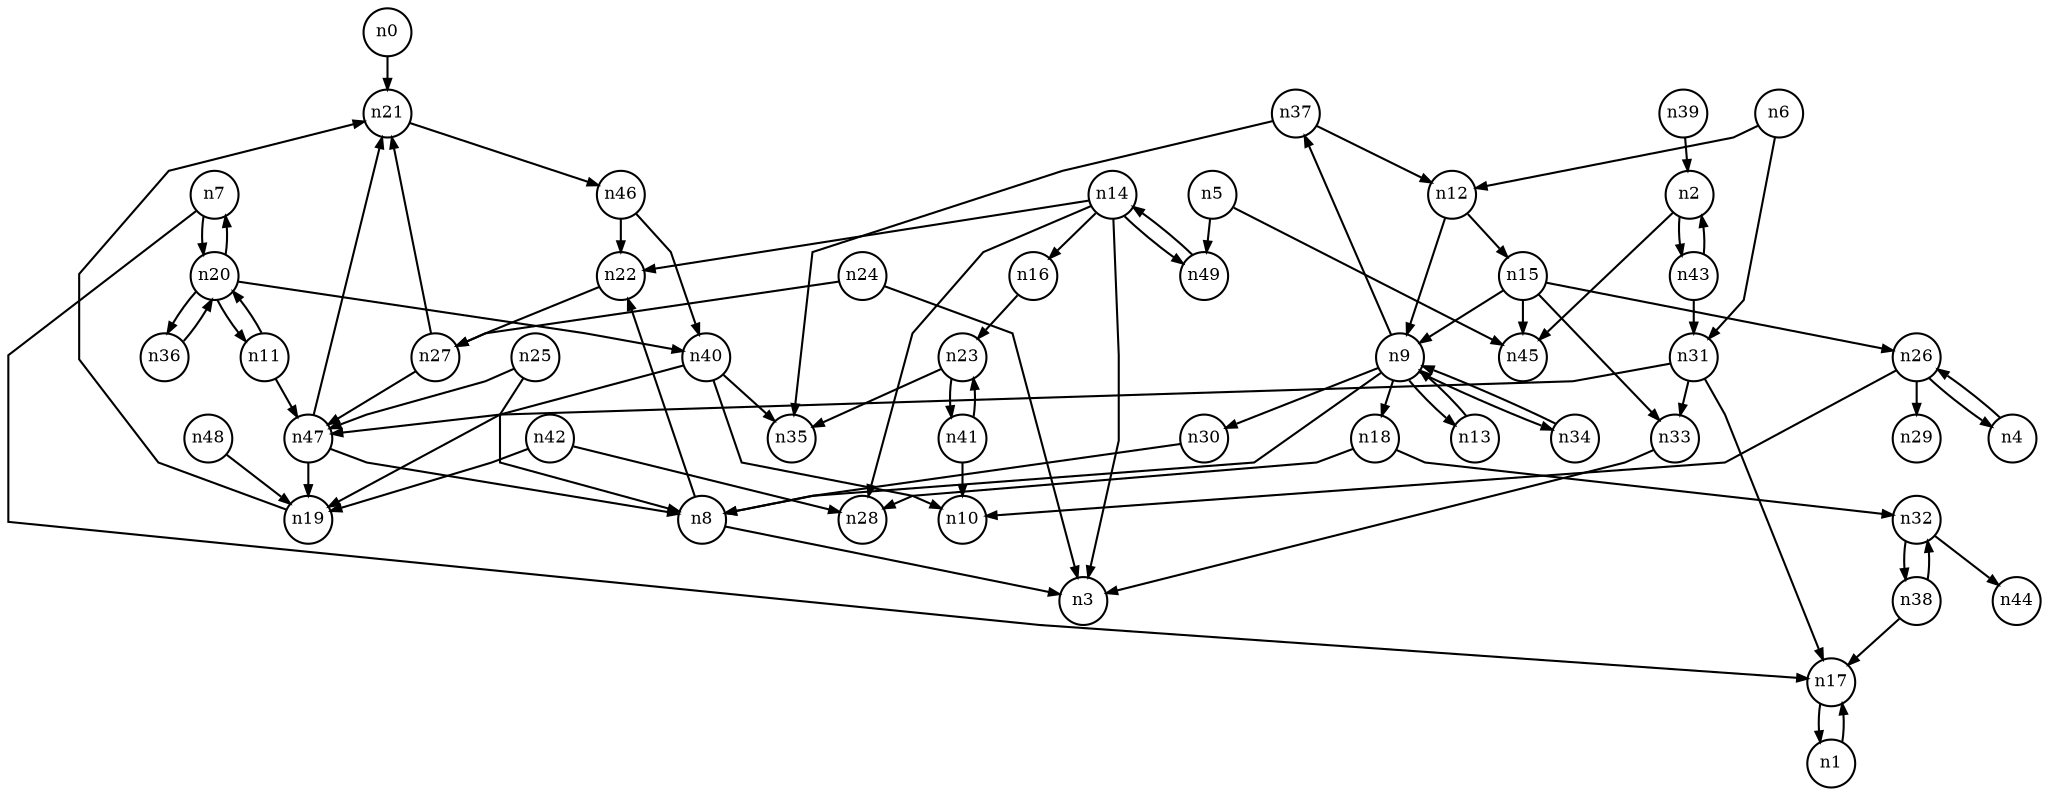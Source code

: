 digraph G{
splines=polyline;
ranksep=0.22;
nodesep=0.22;
nodesize=0.16;
fontsize=8
edge [arrowsize=0.5]
node [fontsize=8 shape=circle width=0.32 fixedsize=shape];

n21 -> n46
n0 -> n21
n2 -> n45
n2 -> n43
n5 -> n45
n5 -> n49
n49 -> n14
n12 -> n15
n12 -> n9
n6 -> n12
n6 -> n31
n31 -> n17
n31 -> n33
n31 -> n47
n17 -> n1
n7 -> n17
n7 -> n20
n8 -> n3
n8 -> n22
n22 -> n27
n9 -> n8
n9 -> n13
n9 -> n18
n9 -> n30
n9 -> n34
n9 -> n37
n13 -> n9
n18 -> n28
n18 -> n32
n30 -> n8
n34 -> n9
n37 -> n12
n37 -> n35
n47 -> n19
n47 -> n21
n47 -> n8
n11 -> n47
n11 -> n20
n15 -> n26
n15 -> n33
n15 -> n45
n15 -> n9
n14 -> n3
n14 -> n16
n14 -> n22
n14 -> n28
n14 -> n49
n16 -> n23
n26 -> n4
n26 -> n10
n26 -> n29
n33 -> n3
n23 -> n35
n23 -> n41
n1 -> n17
n32 -> n38
n32 -> n44
n19 -> n21
n20 -> n7
n20 -> n11
n20 -> n36
n20 -> n40
n36 -> n20
n40 -> n10
n40 -> n19
n40 -> n35
n27 -> n21
n27 -> n47
n41 -> n10
n41 -> n23
n24 -> n3
n24 -> n27
n25 -> n8
n25 -> n47
n4 -> n26
n38 -> n17
n38 -> n32
n39 -> n2
n42 -> n19
n42 -> n28
n43 -> n2
n43 -> n31
n46 -> n22
n46 -> n40
n48 -> n19
}
